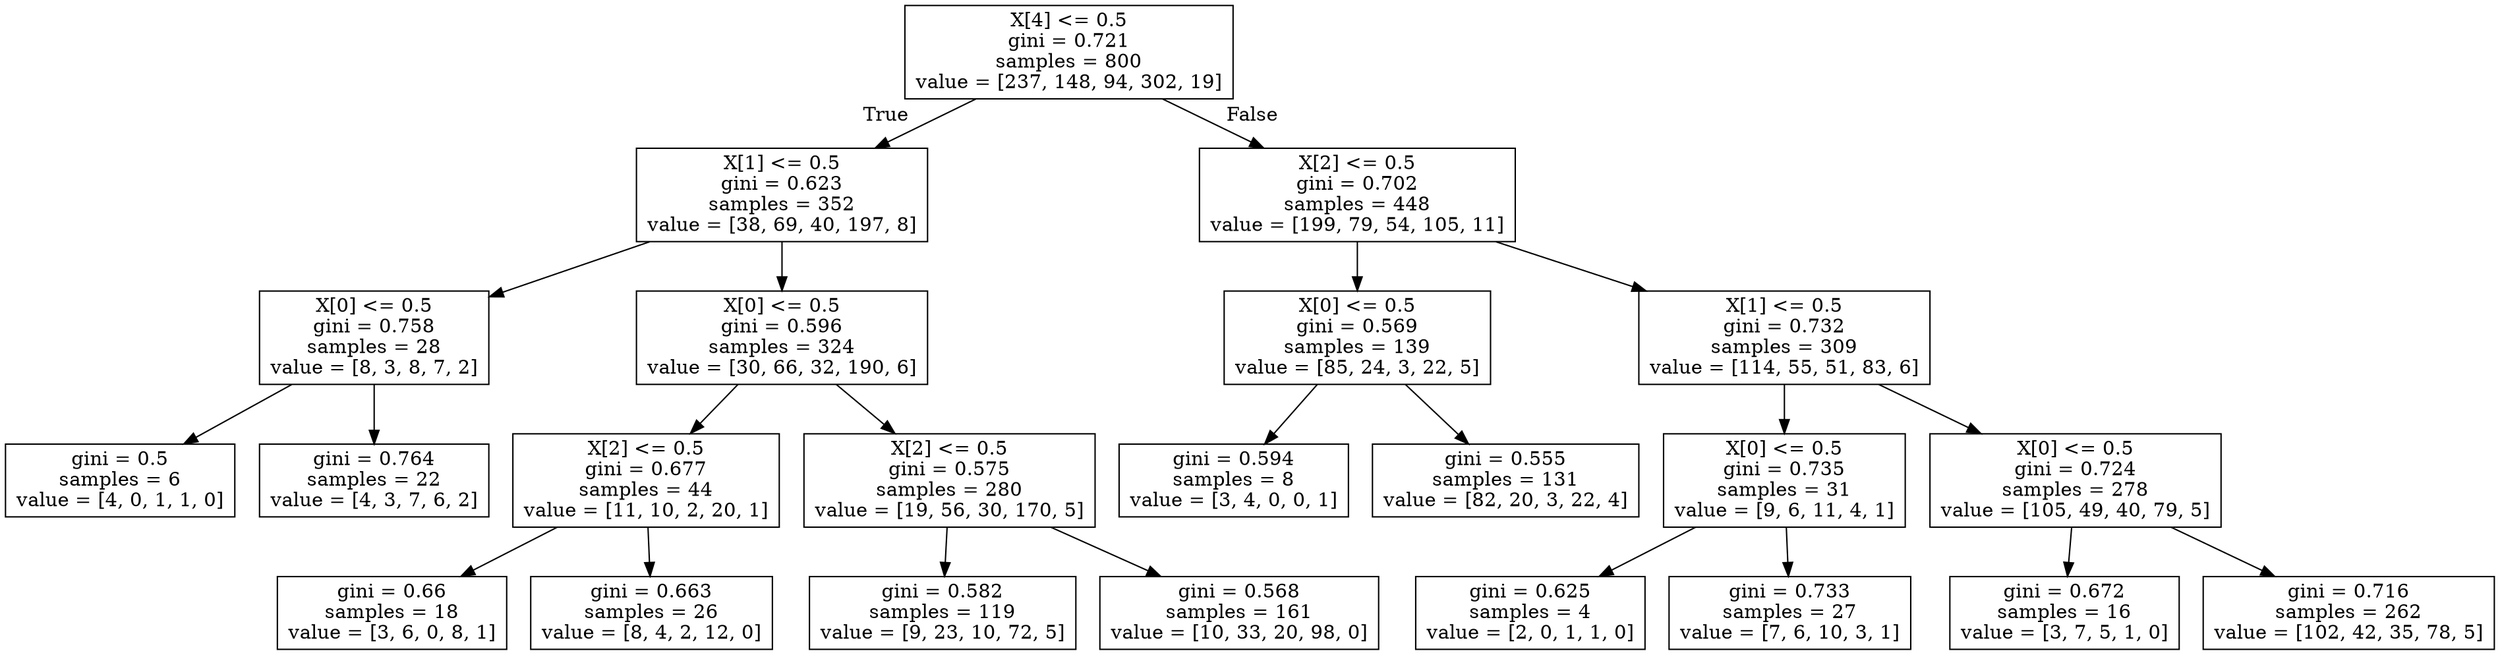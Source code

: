 digraph Tree {
node [shape=box] ;
0 [label="X[4] <= 0.5\ngini = 0.721\nsamples = 800\nvalue = [237, 148, 94, 302, 19]"] ;
1 [label="X[1] <= 0.5\ngini = 0.623\nsamples = 352\nvalue = [38, 69, 40, 197, 8]"] ;
0 -> 1 [labeldistance=2.5, labelangle=45, headlabel="True"] ;
2 [label="X[0] <= 0.5\ngini = 0.758\nsamples = 28\nvalue = [8, 3, 8, 7, 2]"] ;
1 -> 2 ;
3 [label="gini = 0.5\nsamples = 6\nvalue = [4, 0, 1, 1, 0]"] ;
2 -> 3 ;
4 [label="gini = 0.764\nsamples = 22\nvalue = [4, 3, 7, 6, 2]"] ;
2 -> 4 ;
5 [label="X[0] <= 0.5\ngini = 0.596\nsamples = 324\nvalue = [30, 66, 32, 190, 6]"] ;
1 -> 5 ;
6 [label="X[2] <= 0.5\ngini = 0.677\nsamples = 44\nvalue = [11, 10, 2, 20, 1]"] ;
5 -> 6 ;
7 [label="gini = 0.66\nsamples = 18\nvalue = [3, 6, 0, 8, 1]"] ;
6 -> 7 ;
8 [label="gini = 0.663\nsamples = 26\nvalue = [8, 4, 2, 12, 0]"] ;
6 -> 8 ;
9 [label="X[2] <= 0.5\ngini = 0.575\nsamples = 280\nvalue = [19, 56, 30, 170, 5]"] ;
5 -> 9 ;
10 [label="gini = 0.582\nsamples = 119\nvalue = [9, 23, 10, 72, 5]"] ;
9 -> 10 ;
11 [label="gini = 0.568\nsamples = 161\nvalue = [10, 33, 20, 98, 0]"] ;
9 -> 11 ;
12 [label="X[2] <= 0.5\ngini = 0.702\nsamples = 448\nvalue = [199, 79, 54, 105, 11]"] ;
0 -> 12 [labeldistance=2.5, labelangle=-45, headlabel="False"] ;
13 [label="X[0] <= 0.5\ngini = 0.569\nsamples = 139\nvalue = [85, 24, 3, 22, 5]"] ;
12 -> 13 ;
14 [label="gini = 0.594\nsamples = 8\nvalue = [3, 4, 0, 0, 1]"] ;
13 -> 14 ;
15 [label="gini = 0.555\nsamples = 131\nvalue = [82, 20, 3, 22, 4]"] ;
13 -> 15 ;
16 [label="X[1] <= 0.5\ngini = 0.732\nsamples = 309\nvalue = [114, 55, 51, 83, 6]"] ;
12 -> 16 ;
17 [label="X[0] <= 0.5\ngini = 0.735\nsamples = 31\nvalue = [9, 6, 11, 4, 1]"] ;
16 -> 17 ;
18 [label="gini = 0.625\nsamples = 4\nvalue = [2, 0, 1, 1, 0]"] ;
17 -> 18 ;
19 [label="gini = 0.733\nsamples = 27\nvalue = [7, 6, 10, 3, 1]"] ;
17 -> 19 ;
20 [label="X[0] <= 0.5\ngini = 0.724\nsamples = 278\nvalue = [105, 49, 40, 79, 5]"] ;
16 -> 20 ;
21 [label="gini = 0.672\nsamples = 16\nvalue = [3, 7, 5, 1, 0]"] ;
20 -> 21 ;
22 [label="gini = 0.716\nsamples = 262\nvalue = [102, 42, 35, 78, 5]"] ;
20 -> 22 ;
}